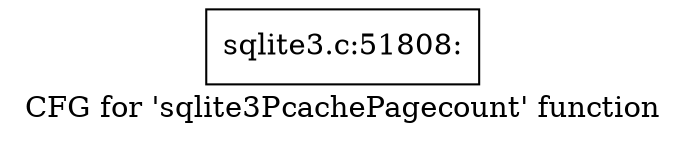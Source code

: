 digraph "CFG for 'sqlite3PcachePagecount' function" {
	label="CFG for 'sqlite3PcachePagecount' function";

	Node0x55c0f728c430 [shape=record,label="{sqlite3.c:51808:}"];
}
